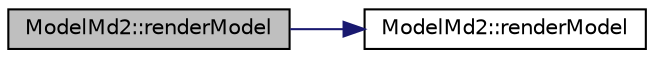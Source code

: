 digraph "ModelMd2::renderModel"
{
 // LATEX_PDF_SIZE
  edge [fontname="Helvetica",fontsize="10",labelfontname="Helvetica",labelfontsize="10"];
  node [fontname="Helvetica",fontsize="10",shape=record];
  rankdir="LR";
  Node1 [label="ModelMd2::renderModel",height=0.2,width=0.4,color="black", fillcolor="grey75", style="filled", fontcolor="black",tooltip="Can be called after begin scene has been called, it will render the model in the scene,..."];
  Node1 -> Node2 [color="midnightblue",fontsize="10",style="solid",fontname="Helvetica"];
  Node2 [label="ModelMd2::renderModel",height=0.2,width=0.4,color="black", fillcolor="white", style="filled",URL="$class_model_md2.html#afe66a3c9cee535b1ea297afc29138f64",tooltip="Can be called after begin scene has been called, it will render the model in the scene allowing you t..."];
}
